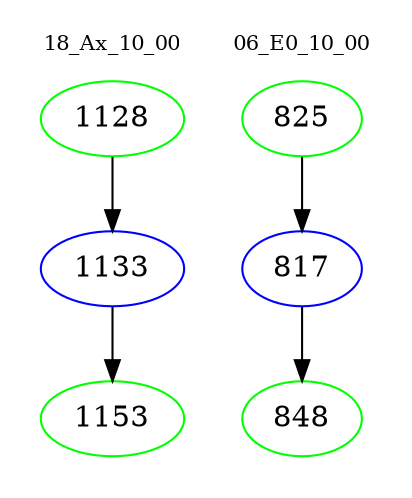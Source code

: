 digraph{
subgraph cluster_0 {
color = white
label = "18_Ax_10_00";
fontsize=10;
T0_1128 [label="1128", color="green"]
T0_1128 -> T0_1133 [color="black"]
T0_1133 [label="1133", color="blue"]
T0_1133 -> T0_1153 [color="black"]
T0_1153 [label="1153", color="green"]
}
subgraph cluster_1 {
color = white
label = "06_E0_10_00";
fontsize=10;
T1_825 [label="825", color="green"]
T1_825 -> T1_817 [color="black"]
T1_817 [label="817", color="blue"]
T1_817 -> T1_848 [color="black"]
T1_848 [label="848", color="green"]
}
}
